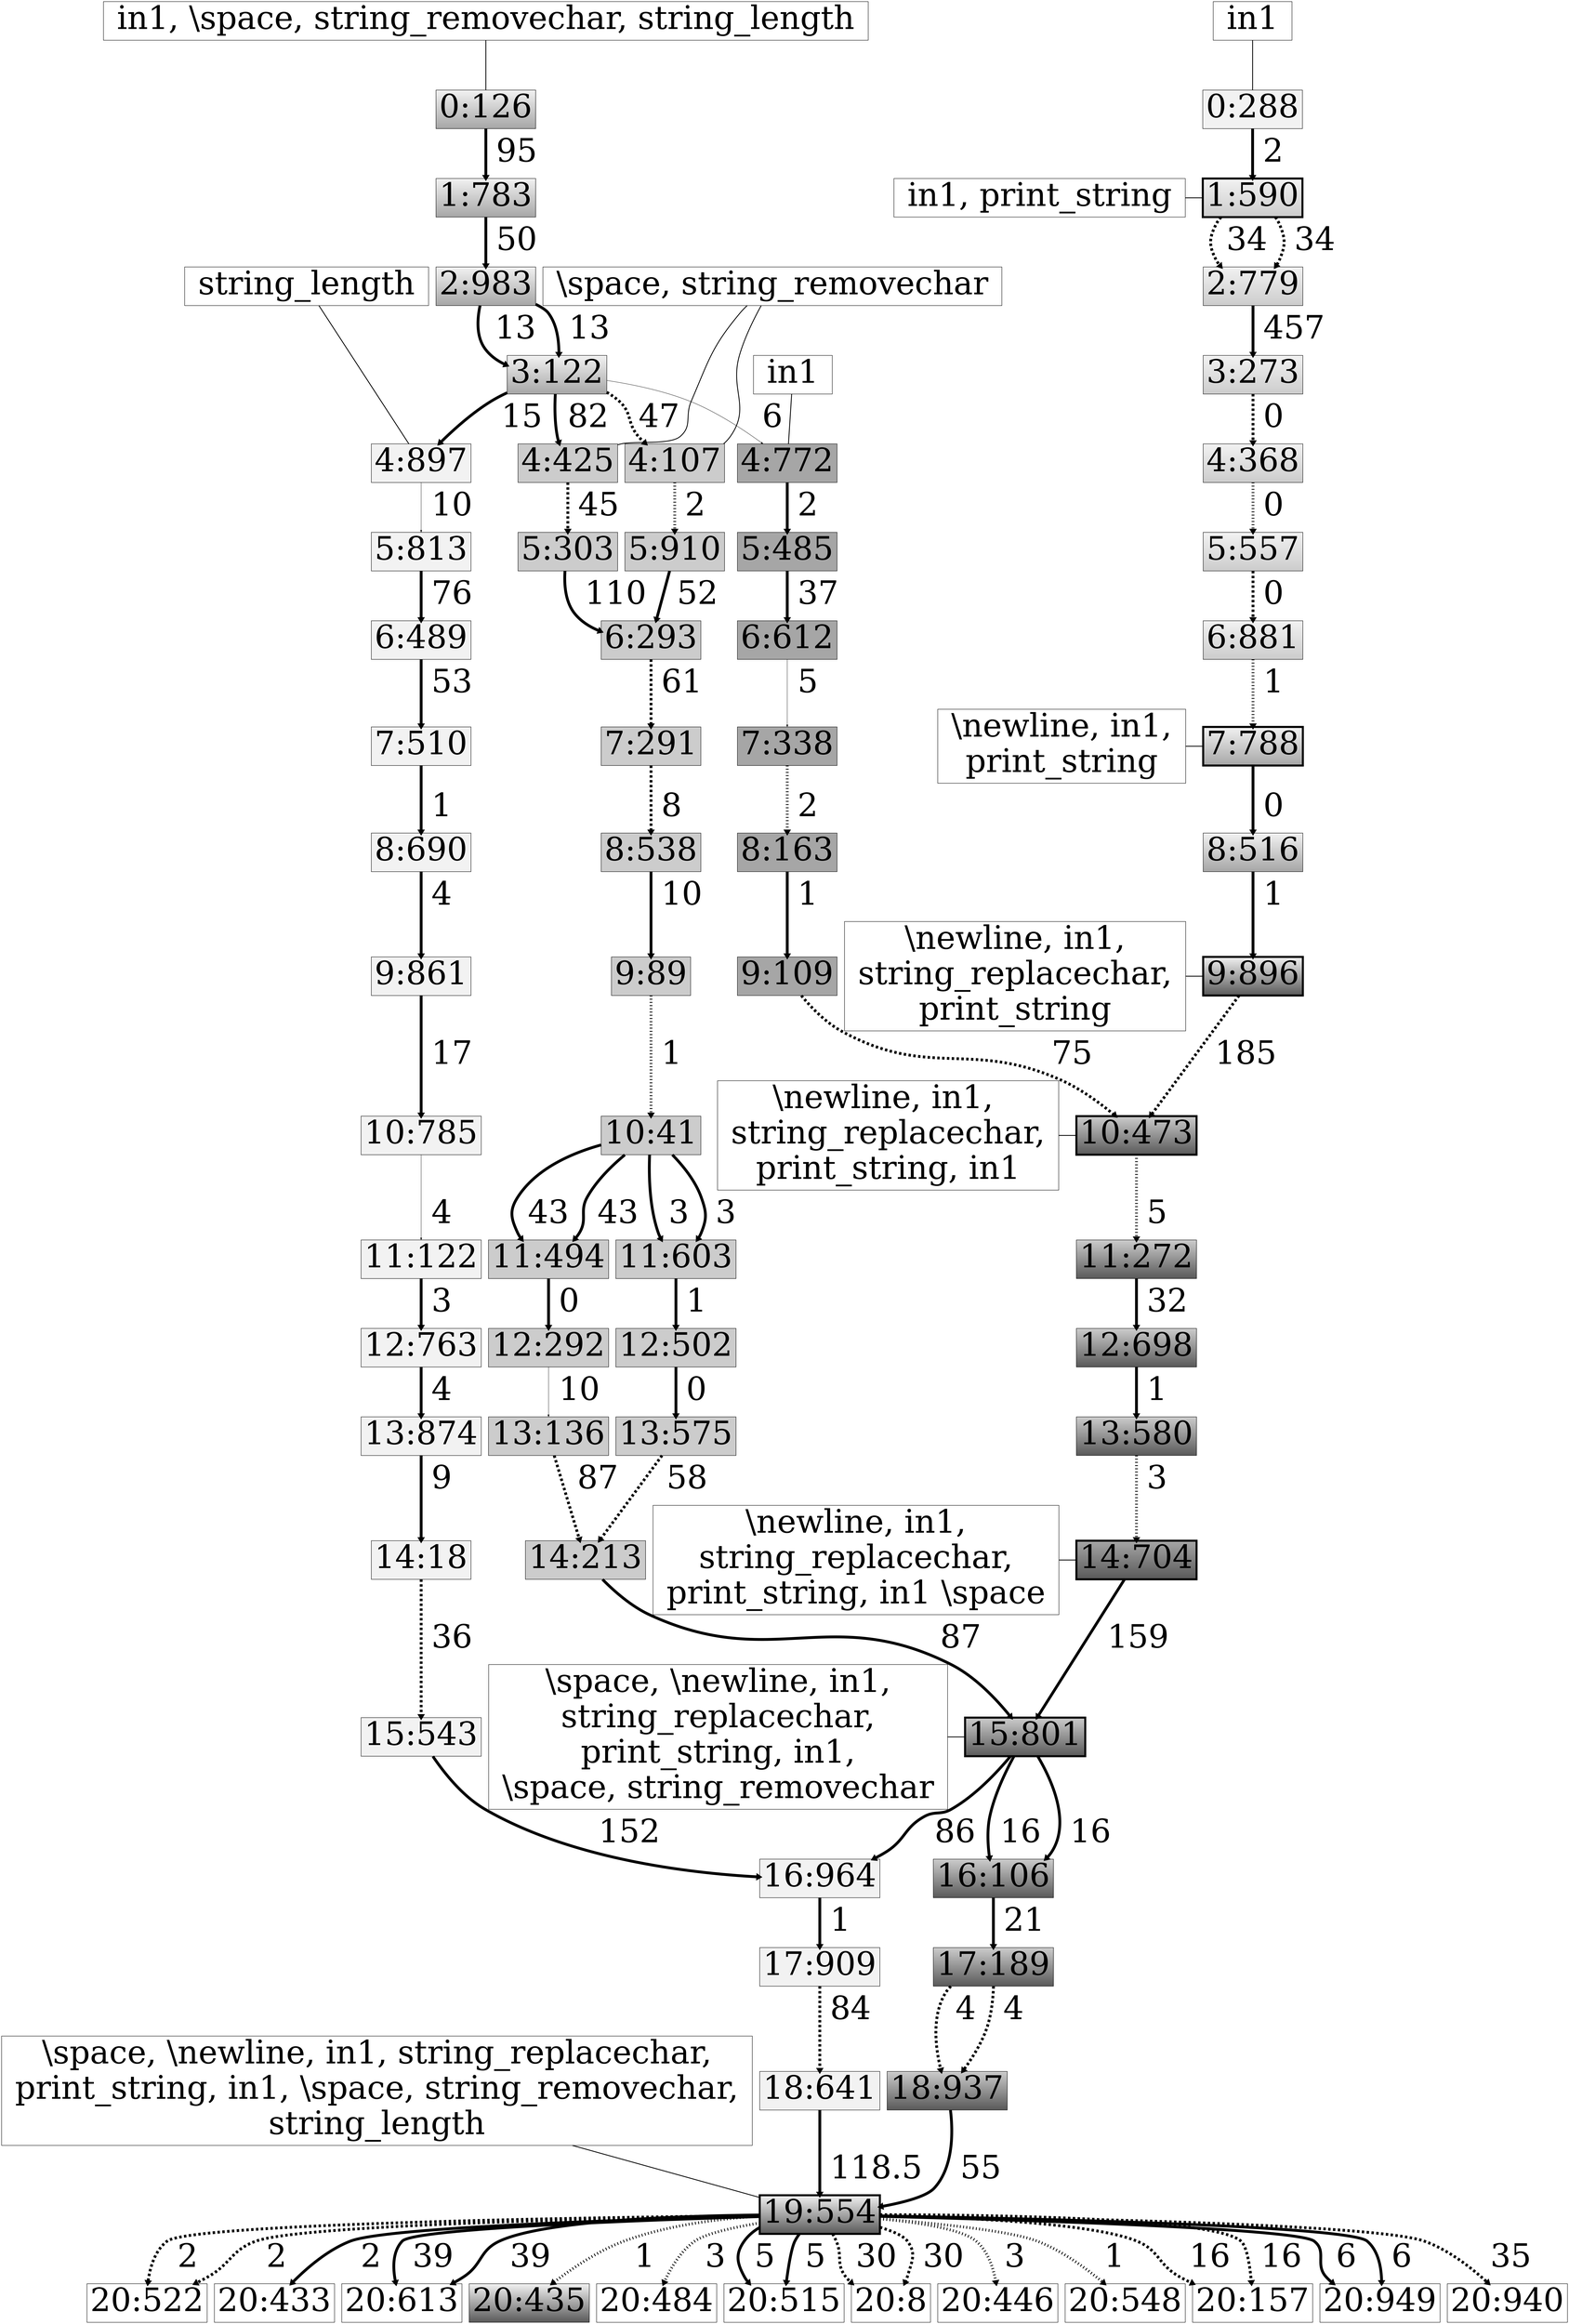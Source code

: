 digraph G {  node[fontsize=80];
node[shape=point, width=0.15, height=0.15, fillcolor="white", penwidth=1, label=""];
edge[fontsize=80, arrowsize=0.5, color="grey", penwidth=1, style="solid"];
"aaaaaaaa-aaaa-aaaa-aaaa-aaaaaaaaaaaa" [shape=rectangle, width=1.0, height=0.65, style=filled, fillcolor=white, label=" \\space, \\newline, in1, string_replacechar, \n print_string, in1, \\space, string_removechar, \n string_length "];
"aaaaaaaa-aaaa-aaaa-aaaa-aaaaaaaaaaab" [shape=rectangle, width=1.0, height=0.65, style=filled, fillcolor=white, label=" \\space, \\newline, in1, \n string_replacechar, \n print_string, in1, \n \\space, string_removechar "];
"aaaaaaaa-aaaa-aaaa-aaaa-aaaaaaaaaaac" [shape=rectangle, width=1.0, height=0.65, style=filled, fillcolor=white, label=" \\newline, in1, \n string_replacechar, \n print_string, in1 \\space "];
"aaaaaaaa-aaaa-aaaa-aaaa-aaaaaaaaaaad" [shape=rectangle, width=1.0, height=0.65, style=filled, fillcolor=white, label="\\newline, in1, \n string_replacechar, \n print_string, in1 "];
"aaaaaaaa-aaaa-aaaa-aaaa-aaaaaaaaaaae" [shape=rectangle, width=1.0, height=0.65, style=filled, fillcolor=white, label=" \\newline, in1, \n string_replacechar, \n print_string "];
"aaaaaaaa-aaaa-aaaa-aaaa-aaaaaaaaaaaf" [shape=rectangle, width=1.0, height=0.65, style=filled, fillcolor=white, label=" \\newline, in1, \n print_string "];
"aaaaaaaa-aaaa-aaaa-aaaa-aaaaaaaaaaag" [shape=rectangle, width=1.0, height=0.65, style=filled, fillcolor=white, label=" string_length "];
"aaaaaaaa-aaaa-aaaa-aaaa-aaaaaaaaaaah" [shape=rectangle, width=1.0, height=0.65, style=filled, fillcolor=white, label=" \\space, string_removechar "];
"aaaaaaaa-aaaa-aaaa-aaaa-aaaaaaaaaaai" [shape=rectangle, width=1.0, height=0.65, style=filled, fillcolor=white, label=" in1 "];
"aaaaaaaa-aaaa-aaaa-aaaa-aaaaaaaaaaaj" [shape=rectangle, width=1.0, height=0.65, style=filled, fillcolor=white, label=" in1, \\space, string_removechar, string_length "];
"aaaaaaaa-aaaa-aaaa-aaaa-aaaaaaaaaaak" [shape=rectangle, width=1.0, height=0.65, style=filled, fillcolor=white, label=" in1, print_string "];
"aaaaaaaa-aaaa-aaaa-aaaa-aaaaaaaaaaal" [shape=rectangle, width=1.0, height=0.65, style=filled, fillcolor=white, label=" in1 "];
"12530c31-2860-4e13-bd86-23753ae7ad6a" [shape=rectangle, width=1.0, height=0.65, style=filled, fillcolor=gray80, label="11:603"];
"4b6b587a-b616-42c9-a49a-98879472d6ab" [shape=rectangle, width=1.0, height=0.65, style=filled, fillcolor=gray95, label="7:510"];
"57ab5136-08ac-49ee-b34c-03b62b4eecd5" [shape=rectangle, width=1.0, height=0.65, style=filled, fillcolor=gray95, label="6:489"];
"c3c990be-608e-40ad-a194-da8fd2c94a62" [shape=rectangle, width=1.0, height=0.65, gradientangle=270, style=filled, fillcolor="gray80:gray35", penwidth=5, label="10:473"];
"79b10569-323a-496e-8ba8-e935910456d0" [shape=rectangle, width=1.0, height=0.65, style=filled, fillcolor=gray95, label="9:861"];
"2f569a59-8e75-4e52-a9ce-42132661a17c" [shape=rectangle, width=1.0, height=0.65, gradientangle=270, style=filled, fillcolor="gray65:gray35", penwidth=5, label="14:704"];
"6e6ec722-aec6-4a1b-afe0-96f760999088" [shape=rectangle, width=1.0, height=0.65, style=filled, fillcolor=gray95, label="11:122"];
"5742ad13-78ac-41ba-acd3-501c4a7bef8a" [shape=rectangle, width=1.0, height=0.65, gradientangle=270, style=filled, fillcolor="gray95:gray80", label="6:881"];
"51015641-5ec0-4bbf-b1d1-3961752d3837" [shape=rectangle, width=1.0, height=0.65, style=filled, fillcolor=gray95, label="14:18"];
"bcb42498-6043-41d5-8c27-0dd2826014e3" [shape=rectangle, width=1.0, height=0.65, style=filled, fillcolor=gray95, label="5:813"];
"b3d2105f-39a2-4e86-b007-1eaa8309c18d" [shape=rectangle, width=1.0, height=0.65, style=filled, fillcolor=gray95, label="15:543"];
"a2a2bcca-af7e-4de1-be66-bb4cffdc3ce7" [shape=rectangle, width=1.0, height=0.65, style=filled, fillcolor=white, label="20:522"];
"75cbf95b-dde3-4b06-ab7a-b7aa1c753814" [shape=rectangle, width=1.0, height=0.65, style=filled, fillcolor=white, label="20:433"];
"61f759d5-b3d4-418d-8656-32eac5cb85ca" [shape=rectangle, width=1.0, height=0.65, style=filled, fillcolor=white, label="20:613"];
"075ab43a-f9cd-4b9a-8d85-14f0c3151d29" [shape=rectangle, width=1.0, height=0.65, gradientangle=270, style=filled, fillcolor="gray80:gray35", label="13:580"];
"dcca636e-0ad7-4e7f-a999-76055873a5d4" [shape=rectangle, width=1.0, height=0.65, gradientangle=270, style=filled, fillcolor="gray95:gray80", label="5:557"];
"12407475-a1df-4caa-ab48-b33f3e2e7e77" [shape=rectangle, width=1.0, height=0.65, gradientangle=270, style=filled, fillcolor="gray95:gray35", label="20:435"];
"b40c076e-ae6e-4026-8fc5-a959aa9abf2b" [shape=rectangle, width=1.0, height=0.65, style=filled, fillcolor=gray95, label="17:909"];
"bab6cda5-9091-4bf3-b1c2-569135a631d5" [shape=rectangle, width=1.0, height=0.65, gradientangle=270, style=filled, fillcolor="gray80:gray35", label="17:189"];
"65003e7c-9a8d-4f88-b72a-bf1164878f49" [shape=rectangle, width=1.0, height=0.65, gradientangle=270, style=filled, fillcolor="gray80:gray35", label="11:272"];
"0691ac02-7e04-4301-bf81-d0996cacdb90" [shape=rectangle, width=1.0, height=0.65, style=filled, fillcolor=gray80, label="11:494"];
"cc1b0a65-a947-48c4-89a9-b71a50767f06" [shape=rectangle, width=1.0, height=0.65, gradientangle=270, style=filled, fillcolor="gray95:gray35", penwidth=5, label="9:896"];
"16ed8cc3-ca1d-4840-bcf3-ed9e23f8462d" [shape=rectangle, width=1.0, height=0.65, style=filled, fillcolor=gray65, label="4:772"];
"2fc2ec42-ef6c-4598-b65b-45fc4030e251" [shape=rectangle, width=1.0, height=0.65, gradientangle=270, style=filled, fillcolor=white, label="20:484"];
"c2f274e4-4204-4edb-bc3b-11ee3eb44a1c" [shape=rectangle, width=1.0, height=0.65, style=filled, fillcolor=gray80, label="10:41"];
"63291869-b760-47e0-8bb0-7f52d534f371" [shape=rectangle, width=1.0, height=0.65, style=filled, fillcolor=white, label="20:515"];
"76f6941a-34c6-4d9b-8bd2-d6513639c4c9" [shape=rectangle, width=1.0, height=0.65, gradientangle=270, style=filled, fillcolor="gray95:gray65", label="3:122"];
"98c5a0d9-08a6-490b-81e7-deea02c00e59" [shape=rectangle, width=1.0, height=0.65, gradientangle=270, style=filled, fillcolor="gray95:gray35", penwidth=5, label="19:554"];
"c67426dc-221c-4089-ba1e-d4b533247207" [shape=rectangle, width=1.0, height=0.65, style=filled, fillcolor=gray80, label="8:538"];
"8763bc7a-d5a7-4f3d-a26b-43d30691b1fe" [shape=rectangle, width=1.0, height=0.65, gradientangle=270, style=filled, fillcolor="gray80:gray35", label="16:106"];
"0d595c50-7ed5-4dd6-986f-264b4894d2df" [shape=rectangle, width=1.0, height=0.65, style=filled, fillcolor=gray95, label="8:690"];
"b5dba75c-86a6-4529-9990-fc1046627d54" [shape=rectangle, width=1.0, height=0.65, style=filled, fillcolor=gray65, label="8:163"];
"03e4c5a9-0c9c-4f94-bc65-8a2595af8725" [shape=rectangle, width=1.0, height=0.65, gradientangle=270, style=filled, fillcolor="gray95:gray65", label="1:783"];
"493b2e2a-1628-4e20-910c-7e699e9378b4" [shape=rectangle, width=1.0, height=0.65, gradientangle=270, style=filled, fillcolor="gray95:gray65", label="8:516"];
"e90a0284-9096-44aa-9f22-d593a4157649" [shape=rectangle, width=1.0, height=0.65, style=filled, fillcolor=white, label="20:8"];
"d96a265f-6d09-4dcf-9bdb-d699e3e2111c" [shape=rectangle, width=1.0, height=0.65, style=filled, fillcolor=white, label="20:446"];
"5cb13433-d612-457a-9d40-d61d6a697edb" [shape=rectangle, width=1.0, height=0.65, style=filled, fillcolor=gray80, label="5:303"];
"1c7bca79-8fe1-4a9f-904f-1d2029f2a67f" [shape=rectangle, width=1.0, height=0.65, style=filled, fillcolor=white, label="20:548"];
"ffe7736a-3275-4844-be43-85090aa3e9d7" [shape=rectangle, width=1.0, height=0.65, gradientangle=270, style=filled, fillcolor="gray95:gray65", penwidth=5, label="7:788"];
"b4dc1745-e77c-4db4-b2a5-4652f521c50b" [shape=rectangle, width=1.0, height=0.65, style=filled, fillcolor=gray95, label="18:641"];
"0f729918-1689-42c2-8d8b-41cf1dea9086" [shape=rectangle, width=1.0, height=0.65, style=filled, fillcolor=gray80, label="5:910"];
"425db5a2-26e1-476c-919c-288a3eecf732" [shape=rectangle, width=1.0, height=0.65, gradientangle=270, style=filled, fillcolor="gray95:gray80", penwidth=5, label="1:590"];
"860185b5-9466-4c3c-a18e-18f90ee0cd00" [shape=rectangle, width=1.0, height=0.65, style=filled, fillcolor=gray80, label="12:292"];
"167cafd0-9bc1-4776-b542-7a2a3846db03" [shape=rectangle, width=1.0, height=0.65, style=filled, fillcolor=gray80, label="6:293"];
"4c9e882a-df26-4253-a801-e2743c8cc1ad" [shape=rectangle, width=1.0, height=0.65, style=filled, fillcolor=gray80, label="12:502"];
"dfc4f934-ab23-4d09-90f6-ea2f6bdd2876" [shape=rectangle, width=1.0, height=0.65, style=filled, fillcolor=gray80, label="7:291"];
"81b91cf6-0db3-4953-899e-7f4ef5ccf145" [shape=rectangle, width=1.0, height=0.65, gradientangle=270, style=filled, fillcolor="gray80:gray35", label="12:698"];
"c90cacba-8726-4767-bdfa-bde0b302a92e" [shape=rectangle, width=1.0, height=0.65, gradientangle=270, style=filled, fillcolor="gray95:gray65", label="0:126"];
"643fbcdd-8f92-44c5-b439-c1e059d5f294" [shape=rectangle, width=1.0, height=0.65, style=filled, fillcolor=gray80, label="13:575"];
"bcd81c29-c606-45be-ae34-78923ff4b60b" [shape=rectangle, width=1.0, height=0.65, gradientangle=270, style=filled, fillcolor="gray95:gray80", label="4:368"];
"df74739b-d26f-4da3-9878-673bfc3c5d28" [shape=rectangle, width=1.0, height=0.65, gradientangle=270, style=filled, fillcolor="gray80:gray35", label="18:937"];
"51471d05-90e2-4c51-a3c3-3bd99a83bfd8" [shape=rectangle, width=1.0, height=0.65, style=filled, fillcolor=white, label="20:157"];
"aed2339a-900e-4cef-94e8-7786650a6ea1" [shape=rectangle, width=1.0, height=0.65, style=filled, fillcolor=gray65, label="9:109"];
"30339551-6da5-4507-97ab-231f91ac7dc5" [shape=rectangle, width=1.0, height=0.65, style=filled, fillcolor=gray95, label="16:964"];
"773b9611-5031-4a39-b6c2-dc60edddfadb" [shape=rectangle, width=1.0, height=0.65, style=filled, fillcolor=gray95, label="4:897"];
"dec97601-5cc2-4999-b3e1-04752bbffac6" [shape=rectangle, width=1.0, height=0.65, style=filled, fillcolor=white, label="20:949"];
"e0f81b3e-89aa-4fad-8417-a54251a53cc2" [shape=rectangle, width=1.0, height=0.65, gradientangle=270, style=filled, fillcolor="gray80:gray35", penwidth=5, label="15:801"];
"b95fc7e5-15fa-4895-aa93-6f393af69c0c" [shape=rectangle, width=1.0, height=0.65, style=filled, fillcolor=white, label="20:940"];
"7f69fb5b-cbe8-40f6-bb18-a7271013bbc8" [shape=rectangle, width=1.0, height=0.65, style=filled, fillcolor=gray95, label="0:288"];
"fcd9cf79-5edc-4edf-acd2-86ac4d5e795f" [shape=rectangle, width=1.0, height=0.65, style=filled, fillcolor=gray65, label="7:338"];
"4c113b6d-2a8a-4b21-81a7-3bfc88b8a025" [shape=rectangle, width=1.0, height=0.65, style=filled, fillcolor=gray95, label="12:763"];
"20e4d849-4a7e-4a55-9113-4e4920c9907c" [shape=rectangle, width=1.0, height=0.65, style=filled, fillcolor=gray80, label="14:213"];
"20f01147-525a-4200-aeac-2336e1c75682" [shape=rectangle, width=1.0, height=0.65, style=filled, fillcolor=gray65, label="5:485"];
"ca71413a-eba9-41ea-a42f-ddff70626c17" [shape=rectangle, width=1.0, height=0.65, style=filled, fillcolor=gray80, label="4:107"];
"c7a93728-bb2a-428c-a69c-0635c2276364" [shape=rectangle, width=1.0, height=0.65, style=filled, fillcolor=gray65, label="6:612"];
"ac3233f4-9396-4fef-9557-409d43dc2e5d" [shape=rectangle, width=1.0, height=0.65, style=filled, fillcolor=gray80, label="9:89"];
"f0a6f938-60f9-46e6-93ba-2f95d99e5744" [shape=rectangle, width=1.0, height=0.65, gradientangle=270, style=filled, fillcolor="gray95:gray65", label="2:983"];
"5efb4c41-0e5f-4f87-b62c-ea7baf15e441" [shape=rectangle, width=1.0, height=0.65, gradientangle=270, style=filled, fillcolor="gray95:gray80", label="3:273"];
"f759a102-1b0b-4054-b06a-3b7db33863fa" [shape=rectangle, width=1.0, height=0.65, style=filled, fillcolor=gray95, label="10:785"];
"d4304b06-d211-4932-b42d-9623212b427d" [shape=rectangle, width=1.0, height=0.65, style=filled, fillcolor=gray95, label="13:874"];
"dc8cbdc0-d687-47b5-9290-5f05b6e17ff8" [shape=rectangle, width=1.0, height=0.65, style=filled, fillcolor=gray80, label="4:425"];
"480ade8b-f906-4d1d-9193-6d7155c7b9cd" [shape=rectangle, width=1.0, height=0.65, gradientangle=270, style=filled, fillcolor="gray95:gray80", label="2:779"];
"a7310640-608b-4a1c-95e5-6e77e3f52f22" [shape=rectangle, width=1.0, height=0.65, style=filled, fillcolor=gray80, label="13:136"];
"30339551-6da5-4507-97ab-231f91ac7dc5" -> "b40c076e-ae6e-4026-8fc5-a959aa9abf2b" [color="#000000", penwidth=7.0, style="solid", label=" 1 "];
"b5dba75c-86a6-4529-9990-fc1046627d54" -> "aed2339a-900e-4cef-94e8-7786650a6ea1" [color="#000000", penwidth=7.0, style="solid", label=" 1 "];
"c90cacba-8726-4767-bdfa-bde0b302a92e" -> "03e4c5a9-0c9c-4f94-bc65-8a2595af8725" [color="#000000", penwidth=7.0, style="solid", label=" 95 "];
"ffe7736a-3275-4844-be43-85090aa3e9d7" -> "493b2e2a-1628-4e20-910c-7e699e9378b4" [color="#000000", penwidth=7.0, style="solid", label=" 0 "];
"bab6cda5-9091-4bf3-b1c2-569135a631d5" -> "df74739b-d26f-4da3-9878-673bfc3c5d28" [color="#000000", penwidth=7.0, style="dashed", label=" 4 "];
"bab6cda5-9091-4bf3-b1c2-569135a631d5" -> "df74739b-d26f-4da3-9878-673bfc3c5d28" [color="#000000", penwidth=7.0, style="dashed", label=" 4 "];
"8763bc7a-d5a7-4f3d-a26b-43d30691b1fe" -> "bab6cda5-9091-4bf3-b1c2-569135a631d5" [color="#000000", penwidth=7.0, style="solid", label=" 21 "];
"7f69fb5b-cbe8-40f6-bb18-a7271013bbc8" -> "425db5a2-26e1-476c-919c-288a3eecf732" [color="#000000", penwidth=7.0, style="solid", label=" 2 "];
"e0f81b3e-89aa-4fad-8417-a54251a53cc2" -> "30339551-6da5-4507-97ab-231f91ac7dc5" [color="#000000", penwidth=7.0, style="solid", label=" 86 "];
"df74739b-d26f-4da3-9878-673bfc3c5d28" -> "98c5a0d9-08a6-490b-81e7-deea02c00e59" [color="#000000", penwidth=7.0, style="solid", label=" 55 "];
"76f6941a-34c6-4d9b-8bd2-d6513639c4c9" -> "ca71413a-eba9-41ea-a42f-ddff70626c17" [color="#000000", penwidth=7.0, style="dashed", label="47 "];
"493b2e2a-1628-4e20-910c-7e699e9378b4" -> "cc1b0a65-a947-48c4-89a9-b71a50767f06" [color="#000000", penwidth=7.0, style="solid", label=" 1 "];
"03e4c5a9-0c9c-4f94-bc65-8a2595af8725" -> "f0a6f938-60f9-46e6-93ba-2f95d99e5744" [color="#000000", penwidth=7.0, style="solid", label=" 50 "];
"f0a6f938-60f9-46e6-93ba-2f95d99e5744" -> "76f6941a-34c6-4d9b-8bd2-d6513639c4c9" [color="#000000", penwidth=7.0, style="solid", label=" 13 "];
"f0a6f938-60f9-46e6-93ba-2f95d99e5744" -> "76f6941a-34c6-4d9b-8bd2-d6513639c4c9" [color="#000000", penwidth=7.0, style="solid", label=" 13 "];
"b40c076e-ae6e-4026-8fc5-a959aa9abf2b" -> "b4dc1745-e77c-4db4-b2a5-4652f521c50b" [color="#000000", penwidth=7.0, style="dashed", label=" 84 "];
"425db5a2-26e1-476c-919c-288a3eecf732" -> "480ade8b-f906-4d1d-9193-6d7155c7b9cd" [color="#000000", penwidth=7.0, style="dashed", label=" 34 "];
"425db5a2-26e1-476c-919c-288a3eecf732" -> "480ade8b-f906-4d1d-9193-6d7155c7b9cd" [color="#000000", penwidth=7.0, style="dashed", label=" 34 "];
"b4dc1745-e77c-4db4-b2a5-4652f521c50b" -> "98c5a0d9-08a6-490b-81e7-deea02c00e59" [color="#000000", penwidth=7.0, style="solid", label=" 118.5 "];
"16ed8cc3-ca1d-4840-bcf3-ed9e23f8462d" -> "20f01147-525a-4200-aeac-2336e1c75682" [color="#000000", penwidth=7.0, style="solid", label=" 2 "];
"dc8cbdc0-d687-47b5-9290-5f05b6e17ff8" -> "5cb13433-d612-457a-9d40-d61d6a697edb" [color="#000000", penwidth=7.0, style="dashed", label=" 45 "];
"bcd81c29-c606-45be-ae34-78923ff4b60b" -> "dcca636e-0ad7-4e7f-a999-76055873a5d4" [color="#000000", penwidth=7.0, style="dotted", label=" 0 "];
"5cb13433-d612-457a-9d40-d61d6a697edb" -> "167cafd0-9bc1-4776-b542-7a2a3846db03" [color="#000000", penwidth=7.0, style="solid", label=" 110 "];
"773b9611-5031-4a39-b6c2-dc60edddfadb" -> "bcb42498-6043-41d5-8c27-0dd2826014e3" [color="#000000", penwidth=0.75, style="solid", label=" 10 "];
"0f729918-1689-42c2-8d8b-41cf1dea9086" -> "167cafd0-9bc1-4776-b542-7a2a3846db03" [color="#000000", penwidth=7.0, style="solid", label=" 52 "];
"76f6941a-34c6-4d9b-8bd2-d6513639c4c9" -> "dc8cbdc0-d687-47b5-9290-5f05b6e17ff8" [color="#000000", penwidth=7.0, style="solid", label=" 82 "];
"76f6941a-34c6-4d9b-8bd2-d6513639c4c9" -> "773b9611-5031-4a39-b6c2-dc60edddfadb" [color="#000000", penwidth=7.0, style="solid", label=" 15 "];
"cc1b0a65-a947-48c4-89a9-b71a50767f06" -> "c3c990be-608e-40ad-a194-da8fd2c94a62" [color="#000000", penwidth=7.0, style="dashed", label=" 185 "];
"76f6941a-34c6-4d9b-8bd2-d6513639c4c9" -> "16ed8cc3-ca1d-4840-bcf3-ed9e23f8462d" [color="#000000", penwidth=0.75, style="solid", label=" 6"];
"fcd9cf79-5edc-4edf-acd2-86ac4d5e795f" -> "b5dba75c-86a6-4529-9990-fc1046627d54" [color="#000000", penwidth=7.0, style="dotted", label=" 2 "];
"98c5a0d9-08a6-490b-81e7-deea02c00e59" -> "a2a2bcca-af7e-4de1-be66-bb4cffdc3ce7" [color="#000000", penwidth=7.0, style="dashed", label=" 2 "];
"98c5a0d9-08a6-490b-81e7-deea02c00e59" -> "a2a2bcca-af7e-4de1-be66-bb4cffdc3ce7" [color="#000000", penwidth=7.0, style="dashed", label=" 2 "];
"98c5a0d9-08a6-490b-81e7-deea02c00e59" -> "63291869-b760-47e0-8bb0-7f52d534f371" [color="#000000", penwidth=7.0, style="solid", label=" 5 "];
"98c5a0d9-08a6-490b-81e7-deea02c00e59" -> "63291869-b760-47e0-8bb0-7f52d534f371" [color="#000000", penwidth=7.0, style="solid", label=" 5 "];
"167cafd0-9bc1-4776-b542-7a2a3846db03" -> "dfc4f934-ab23-4d09-90f6-ea2f6bdd2876" [color="#000000", penwidth=7.0, style="dashed", label=" 61 "];
"98c5a0d9-08a6-490b-81e7-deea02c00e59" -> "2fc2ec42-ef6c-4598-b65b-45fc4030e251" [color="#000000", penwidth=7.0, style="dotted", label=" 3 "];
"98c5a0d9-08a6-490b-81e7-deea02c00e59" -> "12407475-a1df-4caa-ab48-b33f3e2e7e77" [color="#000000", penwidth=7.0, style="dotted", label=" 1 "];
"98c5a0d9-08a6-490b-81e7-deea02c00e59" -> "75cbf95b-dde3-4b06-ab7a-b7aa1c753814" [color="#000000", penwidth=7.0, style="solid", label=" 2 "];
"98c5a0d9-08a6-490b-81e7-deea02c00e59" -> "d96a265f-6d09-4dcf-9bdb-d699e3e2111c" [color="#000000", penwidth=7.0, style="dotted", label=" 3 "];
"98c5a0d9-08a6-490b-81e7-deea02c00e59" -> "61f759d5-b3d4-418d-8656-32eac5cb85ca" [color="#000000", penwidth=7.0, style="solid", label=" 39 "];
"98c5a0d9-08a6-490b-81e7-deea02c00e59" -> "61f759d5-b3d4-418d-8656-32eac5cb85ca" [color="#000000", penwidth=7.0, style="solid", label=" 39 "];
"98c5a0d9-08a6-490b-81e7-deea02c00e59" -> "1c7bca79-8fe1-4a9f-904f-1d2029f2a67f" [color="#000000", penwidth=7.0, style="dotted", label=" 1 "];
"20f01147-525a-4200-aeac-2336e1c75682" -> "c7a93728-bb2a-428c-a69c-0635c2276364" [color="#000000", penwidth=7.0, style="solid", label=" 37 "];
"c7a93728-bb2a-428c-a69c-0635c2276364" -> "fcd9cf79-5edc-4edf-acd2-86ac4d5e795f" [color="#000000", penwidth=0.75, style="solid", label=" 5 "];
"c2f274e4-4204-4edb-bc3b-11ee3eb44a1c" -> "12530c31-2860-4e13-bd86-23753ae7ad6a" [color="#000000", penwidth=7.0, style="solid", label=" 3 "];
"c2f274e4-4204-4edb-bc3b-11ee3eb44a1c" -> "12530c31-2860-4e13-bd86-23753ae7ad6a" [color="#000000", penwidth=7.0, style="solid", label=" 3 "];
"480ade8b-f906-4d1d-9193-6d7155c7b9cd" -> "5efb4c41-0e5f-4f87-b62c-ea7baf15e441" [color="#000000", penwidth=7.0, style="solid", label=" 457 "];
"98c5a0d9-08a6-490b-81e7-deea02c00e59" -> "e90a0284-9096-44aa-9f22-d593a4157649" [color="#000000", penwidth=7.0, style="dashed", label=" 30 "];
"98c5a0d9-08a6-490b-81e7-deea02c00e59" -> "e90a0284-9096-44aa-9f22-d593a4157649" [color="#000000", penwidth=7.0, style="dashed", label=" 30 "];
"98c5a0d9-08a6-490b-81e7-deea02c00e59" -> "51471d05-90e2-4c51-a3c3-3bd99a83bfd8" [color="#000000", penwidth=7.0, style="dashed", label=" 16 "];
"98c5a0d9-08a6-490b-81e7-deea02c00e59" -> "51471d05-90e2-4c51-a3c3-3bd99a83bfd8" [color="#000000", penwidth=7.0, style="dashed", label=" 16 "];
"c2f274e4-4204-4edb-bc3b-11ee3eb44a1c" -> "0691ac02-7e04-4301-bf81-d0996cacdb90" [color="#000000", penwidth=7.0, style="solid", label=" 43 "];
"c2f274e4-4204-4edb-bc3b-11ee3eb44a1c" -> "0691ac02-7e04-4301-bf81-d0996cacdb90" [color="#000000", penwidth=7.0, style="solid", label=" 43 "];
"860185b5-9466-4c3c-a18e-18f90ee0cd00" -> "a7310640-608b-4a1c-95e5-6e77e3f52f22" [color="#000000", penwidth=0.75, style="solid", label=" 10 "];
"0d595c50-7ed5-4dd6-986f-264b4894d2df" -> "79b10569-323a-496e-8ba8-e935910456d0" [color="#000000", penwidth=7.0, style="solid", label=" 4 "];
"dfc4f934-ab23-4d09-90f6-ea2f6bdd2876" -> "c67426dc-221c-4089-ba1e-d4b533247207" [color="#000000", penwidth=7.0, style="dashed", label=" 8 "];
"ac3233f4-9396-4fef-9557-409d43dc2e5d" -> "c2f274e4-4204-4edb-bc3b-11ee3eb44a1c" [color="#000000", penwidth=7.0, style="dotted", label=" 1 "];
"4b6b587a-b616-42c9-a49a-98879472d6ab" -> "0d595c50-7ed5-4dd6-986f-264b4894d2df" [color="#000000", penwidth=7.0, style="solid", label=" 1 "];
"98c5a0d9-08a6-490b-81e7-deea02c00e59" -> "b95fc7e5-15fa-4895-aa93-6f393af69c0c" [color="#000000", penwidth=7.0, style="dashed", label=" 35 "];
"98c5a0d9-08a6-490b-81e7-deea02c00e59" -> "dec97601-5cc2-4999-b3e1-04752bbffac6" [color="#000000", penwidth=7.0, style="solid", label=" 6 "];
"98c5a0d9-08a6-490b-81e7-deea02c00e59" -> "dec97601-5cc2-4999-b3e1-04752bbffac6" [color="#000000", penwidth=7.0, style="solid", label=" 6 "];
"aed2339a-900e-4cef-94e8-7786650a6ea1" -> "c3c990be-608e-40ad-a194-da8fd2c94a62" [color="#000000", penwidth=7.0, style="dashed", label=" 75 "];
"c67426dc-221c-4089-ba1e-d4b533247207" -> "ac3233f4-9396-4fef-9557-409d43dc2e5d" [color="#000000", penwidth=7.0, style="solid", label=" 10 "];
"5efb4c41-0e5f-4f87-b62c-ea7baf15e441" -> "bcd81c29-c606-45be-ae34-78923ff4b60b" [color="#000000", penwidth=7.0, style="dashed", label=" 0 "];
"12530c31-2860-4e13-bd86-23753ae7ad6a" -> "4c9e882a-df26-4253-a801-e2743c8cc1ad" [color="#000000", penwidth=7.0, style="solid", label=" 1 "];
"ca71413a-eba9-41ea-a42f-ddff70626c17" -> "0f729918-1689-42c2-8d8b-41cf1dea9086" [color="#000000", penwidth=7.0, style="dotted", label=" 2 "];
"a7310640-608b-4a1c-95e5-6e77e3f52f22" -> "20e4d849-4a7e-4a55-9113-4e4920c9907c" [color="#000000", penwidth=7.0, style="dashed", label=" 87 "];
"c3c990be-608e-40ad-a194-da8fd2c94a62" -> "65003e7c-9a8d-4f88-b72a-bf1164878f49" [color="#000000", penwidth=7.0, style="dotted", label=" 5 "];
"d4304b06-d211-4932-b42d-9623212b427d" -> "51015641-5ec0-4bbf-b1d1-3961752d3837" [color="#000000", penwidth=7.0, style="solid", label=" 9 "];
"0691ac02-7e04-4301-bf81-d0996cacdb90" -> "860185b5-9466-4c3c-a18e-18f90ee0cd00" [color="#000000", penwidth=7.0, style="solid", label=" 0 "];
"f759a102-1b0b-4054-b06a-3b7db33863fa" -> "6e6ec722-aec6-4a1b-afe0-96f760999088" [color="#000000", penwidth=0.75, style="solid", label=" 4 "];
"81b91cf6-0db3-4953-899e-7f4ef5ccf145" -> "075ab43a-f9cd-4b9a-8d85-14f0c3151d29" [color="#000000", penwidth=7.0, style="solid", label=" 1 "];
"79b10569-323a-496e-8ba8-e935910456d0" -> "f759a102-1b0b-4054-b06a-3b7db33863fa" [color="#000000", penwidth=7.0, style="solid", label=" 17 "];
"4c9e882a-df26-4253-a801-e2743c8cc1ad" -> "643fbcdd-8f92-44c5-b439-c1e059d5f294" [color="#000000", penwidth=7.0, style="solid", label=" 0 "];
"4c113b6d-2a8a-4b21-81a7-3bfc88b8a025" -> "d4304b06-d211-4932-b42d-9623212b427d" [color="#000000", penwidth=7.0, style="solid", label=" 4 "];
"643fbcdd-8f92-44c5-b439-c1e059d5f294" -> "20e4d849-4a7e-4a55-9113-4e4920c9907c" [color="#000000", penwidth=7.0, style="dashed", label=" 58 "];
"65003e7c-9a8d-4f88-b72a-bf1164878f49" -> "81b91cf6-0db3-4953-899e-7f4ef5ccf145" [color="#000000", penwidth=7.0, style="solid", label=" 32 "];
"6e6ec722-aec6-4a1b-afe0-96f760999088" -> "4c113b6d-2a8a-4b21-81a7-3bfc88b8a025" [color="#000000", penwidth=7.0, style="solid", label=" 3 "];
"dcca636e-0ad7-4e7f-a999-76055873a5d4" -> "5742ad13-78ac-41ba-acd3-501c4a7bef8a" [color="#000000", penwidth=7.0, style="dashed", label=" 0 "];
"bcb42498-6043-41d5-8c27-0dd2826014e3" -> "57ab5136-08ac-49ee-b34c-03b62b4eecd5" [color="#000000", penwidth=7.0, style="solid", label=" 76 "];
"075ab43a-f9cd-4b9a-8d85-14f0c3151d29" -> "2f569a59-8e75-4e52-a9ce-42132661a17c" [color="#000000", penwidth=7.0, style="dotted", label=" 3 "];
"2f569a59-8e75-4e52-a9ce-42132661a17c" -> "e0f81b3e-89aa-4fad-8417-a54251a53cc2" [color="#000000", penwidth=7.0, style="solid", label=" 159 "];
"e0f81b3e-89aa-4fad-8417-a54251a53cc2" -> "8763bc7a-d5a7-4f3d-a26b-43d30691b1fe" [color="#000000", penwidth=7.0, style="solid", label=" 16 "];
"e0f81b3e-89aa-4fad-8417-a54251a53cc2" -> "8763bc7a-d5a7-4f3d-a26b-43d30691b1fe" [color="#000000", penwidth=7.0, style="solid", label=" 16 "];
"51015641-5ec0-4bbf-b1d1-3961752d3837" -> "b3d2105f-39a2-4e86-b007-1eaa8309c18d" [color="#000000", penwidth=7.0, style="dashed", label=" 36 "];
"b3d2105f-39a2-4e86-b007-1eaa8309c18d" -> "30339551-6da5-4507-97ab-231f91ac7dc5" [color="#000000", penwidth=7.0, style="solid", label=" 152 "];
"5742ad13-78ac-41ba-acd3-501c4a7bef8a" -> "ffe7736a-3275-4844-be43-85090aa3e9d7" [color="#000000", penwidth=7.0, style="dotted", label=" 1 "];
"57ab5136-08ac-49ee-b34c-03b62b4eecd5" -> "4b6b587a-b616-42c9-a49a-98879472d6ab" [color="#000000", penwidth=7.0, style="solid", label=" 53 "];
"20e4d849-4a7e-4a55-9113-4e4920c9907c" -> "e0f81b3e-89aa-4fad-8417-a54251a53cc2" [color="#000000", penwidth=7.0, style="solid", label=" 87 "];
"aaaaaaaa-aaaa-aaaa-aaaa-aaaaaaaaaaaa" -> "98c5a0d9-08a6-490b-81e7-deea02c00e59" [dir=none, color="#000000", penwidth=2.0, style="solid", label=" "];
"aaaaaaaa-aaaa-aaaa-aaaa-aaaaaaaaaaab" -> "e0f81b3e-89aa-4fad-8417-a54251a53cc2" [dir=none, color="#000000", penwidth=2.0, style="solid", label=" "];
"aaaaaaaa-aaaa-aaaa-aaaa-aaaaaaaaaaac" -> "2f569a59-8e75-4e52-a9ce-42132661a17c" [dir=none, color="#000000", penwidth=2.0, style="solid", label=" "];
"aaaaaaaa-aaaa-aaaa-aaaa-aaaaaaaaaaad" -> "c3c990be-608e-40ad-a194-da8fd2c94a62" [dir=none, color="#000000", penwidth=2.0, style="solid", label=" "];
"aaaaaaaa-aaaa-aaaa-aaaa-aaaaaaaaaaae" -> "cc1b0a65-a947-48c4-89a9-b71a50767f06" [dir=none, color="#000000", penwidth=2.0, style="solid", label=" "];
"aaaaaaaa-aaaa-aaaa-aaaa-aaaaaaaaaaaf" -> "ffe7736a-3275-4844-be43-85090aa3e9d7" [dir=none, color="#000000", penwidth=2.0, style="solid", label=" "];
"aaaaaaaa-aaaa-aaaa-aaaa-aaaaaaaaaaag" -> "773b9611-5031-4a39-b6c2-dc60edddfadb" [dir=none, color="#000000", penwidth=2.0, style="solid", label=" ", minlen="2.0"];
"aaaaaaaa-aaaa-aaaa-aaaa-aaaaaaaaaaah" -> "ca71413a-eba9-41ea-a42f-ddff70626c17" [dir=none, color="#000000", penwidth=2.0, style="solid", label=" "];
"aaaaaaaa-aaaa-aaaa-aaaa-aaaaaaaaaaai" -> "16ed8cc3-ca1d-4840-bcf3-ed9e23f8462d" [dir=none, color="#000000", penwidth=2.0, style="solid", label=" "];
"aaaaaaaa-aaaa-aaaa-aaaa-aaaaaaaaaaaj" -> "c90cacba-8726-4767-bdfa-bde0b302a92e" [dir=none, color="#000000", penwidth=2.0, style="solid", label=" "];
"aaaaaaaa-aaaa-aaaa-aaaa-aaaaaaaaaaak" -> "425db5a2-26e1-476c-919c-288a3eecf732" [dir=none, color="#000000", penwidth=2.0, style="solid", label=" "];
"aaaaaaaa-aaaa-aaaa-aaaa-aaaaaaaaaaal" -> "7f69fb5b-cbe8-40f6-bb18-a7271013bbc8" [dir=none, color="#000000", penwidth=2.0, style="solid", label=" "];
"aaaaaaaa-aaaa-aaaa-aaaa-aaaaaaaaaaah" -> "dc8cbdc0-d687-47b5-9290-5f05b6e17ff8" [dir=none, color="#000000", penwidth=2.0, style="solid", label=" "];
{ rank=same; "aaaaaaaa-aaaa-aaaa-aaaa-aaaaaaaaaaaa", "b4dc1745-e77c-4db4-b2a5-4652f521c50b"}
{ rank=same; "aaaaaaaa-aaaa-aaaa-aaaa-aaaaaaaaaaab", "e0f81b3e-89aa-4fad-8417-a54251a53cc2"}
{ rank=same; "aaaaaaaa-aaaa-aaaa-aaaa-aaaaaaaaaaac", "2f569a59-8e75-4e52-a9ce-42132661a17c"}
{ rank=same; "aaaaaaaa-aaaa-aaaa-aaaa-aaaaaaaaaaad", "c3c990be-608e-40ad-a194-da8fd2c94a62"}
{ rank=same; "aaaaaaaa-aaaa-aaaa-aaaa-aaaaaaaaaaae", "cc1b0a65-a947-48c4-89a9-b71a50767f06"}
{ rank=same; "aaaaaaaa-aaaa-aaaa-aaaa-aaaaaaaaaaaf", "ffe7736a-3275-4844-be43-85090aa3e9d7"}
{ rank=same; "aaaaaaaa-aaaa-aaaa-aaaa-aaaaaaaaaaag", "f0a6f938-60f9-46e6-93ba-2f95d99e5744"}
{ rank=same; "aaaaaaaa-aaaa-aaaa-aaaa-aaaaaaaaaaah", "f0a6f938-60f9-46e6-93ba-2f95d99e5744"}
{ rank=same; "aaaaaaaa-aaaa-aaaa-aaaa-aaaaaaaaaaai", "76f6941a-34c6-4d9b-8bd2-d6513639c4c9"}
#{ rank=same; "aaaaaaaa-aaaa-aaaa-aaaa-aaaaaaaaaaaj", "c90cacba-8726-4767-bdfa-bde0b302a92e"}
{ rank=same; "aaaaaaaa-aaaa-aaaa-aaaa-aaaaaaaaaaaj", "aaaaaaaa-aaaa-aaaa-aaaa-aaaaaaaaaaal"}
{ rank=same; "aaaaaaaa-aaaa-aaaa-aaaa-aaaaaaaaaaak", "425db5a2-26e1-476c-919c-288a3eecf732"}
#{ rank=same; "aaaaaaaa-aaaa-aaaa-aaaa-aaaaaaaaaaal", "7f69fb5b-cbe8-40f6-bb18-a7271013bbc8"}
}
